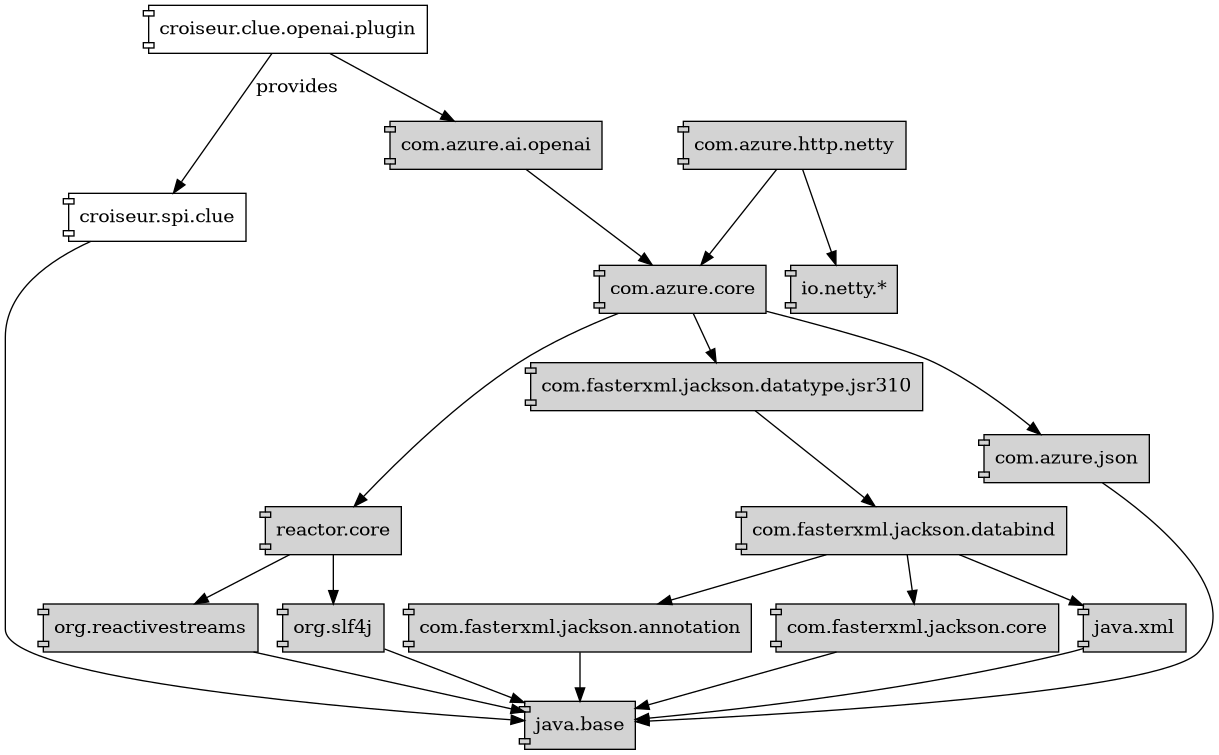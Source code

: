 'SPDX-FileCopyrightText: 2023 Antoine Belvire
'SPDX-License-Identifier: GPL-3.0-or-later

@startdot
digraph "clues" {
  // All nodes are components
  node [shape=component];

  // External dependencies need to be distinguished from the rest
  "com.azure.ai.openai" [style=filled fillcolor=lightgray]
  "com.azure.http.netty" [style=filled fillcolor=lightgray]
  "com.azure.core" [style=filled fillcolor=lightgray]
  "com.azure.json" [style=filled fillcolor=lightgray]
  "io.netty.*" [style=filled fillcolor=lightgray]
  "org.reactivestreams" [style=filled fillcolor=lightgray]
  "org.slf4j" [style=filled fillcolor=lightgray]
  "reactor.core" [style=filled fillcolor=lightgray]
  "com.fasterxml.jackson.datatype.jsr310" [style=filled fillcolor=lightgray]
  "com.fasterxml.jackson.databind" [style=filled fillcolor=lightgray]
  "com.fasterxml.jackson.annotation" [style=filled fillcolor=lightgray]
  "com.fasterxml.jackson.core" [style=filled fillcolor=lightgray]
  "java.base" [style=filled fillcolor=lightgray]
  "java.xml" [style=filled fillcolor=lightgray]

  "croiseur.clue.openai.plugin" -> "croiseur.spi.clue" [label="provides"]
  "croiseur.spi.clue" -> "java.base"

  "org.slf4j"                                        -> "java.base";
  "com.azure.json"                                   -> "java.base";
  "com.fasterxml.jackson.databind"                   -> "com.fasterxml.jackson.annotation";
  "com.fasterxml.jackson.databind"                   -> "com.fasterxml.jackson.core";
  "com.fasterxml.jackson.databind"                   -> "java.xml";
  "java.xml"                                         -> "java.base"
  "org.reactivestreams"                              -> "java.base";
  "reactor.core"                                     -> "org.reactivestreams";
  "reactor.core"                                     -> "org.slf4j";
  "croiseur.clue.openai.plugin"                      -> "com.azure.ai.openai";
  "com.fasterxml.jackson.annotation"                 -> "java.base";
  "com.azure.core"                                   -> "com.azure.json";
  "com.azure.core"                                   -> "com.fasterxml.jackson.datatype.jsr310";
  "com.azure.core"                                   -> "reactor.core";
  "com.fasterxml.jackson.core"                       -> "java.base";
  "com.fasterxml.jackson.datatype.jsr310"            -> "com.fasterxml.jackson.databind";
  "com.azure.ai.openai"                              -> "com.azure.core";

  // runtime dependencies, let's mention them
  "com.azure.http.netty" -> "com.azure.core"
  "com.azure.http.netty" -> "io.netty.*"
}
@enddot
